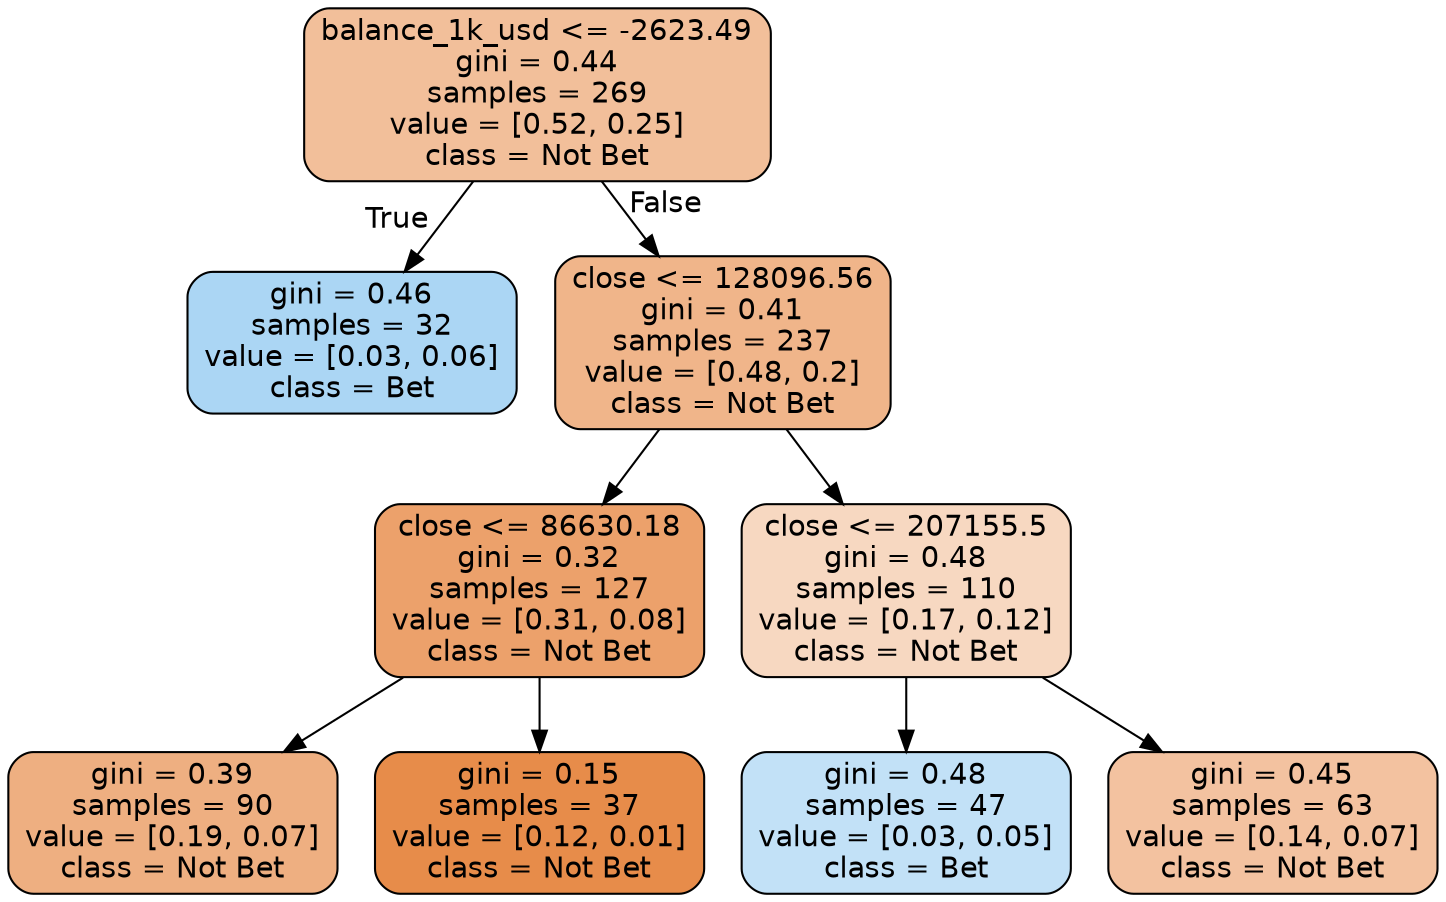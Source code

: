 digraph Tree {
node [shape=box, style="filled, rounded", color="black", fontname="helvetica"] ;
edge [fontname="helvetica"] ;
0 [label="balance_1k_usd <= -2623.49\ngini = 0.44\nsamples = 269\nvalue = [0.52, 0.25]\nclass = Not Bet", fillcolor="#f2bf9a"] ;
1 [label="gini = 0.46\nsamples = 32\nvalue = [0.03, 0.06]\nclass = Bet", fillcolor="#abd6f4"] ;
0 -> 1 [labeldistance=2.5, labelangle=45, headlabel="True"] ;
2 [label="close <= 128096.56\ngini = 0.41\nsamples = 237\nvalue = [0.48, 0.2]\nclass = Not Bet", fillcolor="#f0b58a"] ;
0 -> 2 [labeldistance=2.5, labelangle=-45, headlabel="False"] ;
3 [label="close <= 86630.18\ngini = 0.32\nsamples = 127\nvalue = [0.31, 0.08]\nclass = Not Bet", fillcolor="#eca16b"] ;
2 -> 3 ;
4 [label="gini = 0.39\nsamples = 90\nvalue = [0.19, 0.07]\nclass = Not Bet", fillcolor="#eeaf81"] ;
3 -> 4 ;
5 [label="gini = 0.15\nsamples = 37\nvalue = [0.12, 0.01]\nclass = Not Bet", fillcolor="#e78c4a"] ;
3 -> 5 ;
6 [label="close <= 207155.5\ngini = 0.48\nsamples = 110\nvalue = [0.17, 0.12]\nclass = Not Bet", fillcolor="#f7d8c1"] ;
2 -> 6 ;
7 [label="gini = 0.48\nsamples = 47\nvalue = [0.03, 0.05]\nclass = Bet", fillcolor="#c2e1f7"] ;
6 -> 7 ;
8 [label="gini = 0.45\nsamples = 63\nvalue = [0.14, 0.07]\nclass = Not Bet", fillcolor="#f3c2a0"] ;
6 -> 8 ;
}